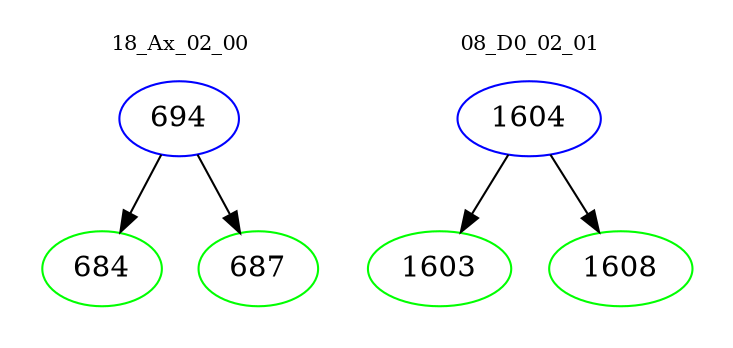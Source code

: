 digraph{
subgraph cluster_0 {
color = white
label = "18_Ax_02_00";
fontsize=10;
T0_694 [label="694", color="blue"]
T0_694 -> T0_684 [color="black"]
T0_684 [label="684", color="green"]
T0_694 -> T0_687 [color="black"]
T0_687 [label="687", color="green"]
}
subgraph cluster_1 {
color = white
label = "08_D0_02_01";
fontsize=10;
T1_1604 [label="1604", color="blue"]
T1_1604 -> T1_1603 [color="black"]
T1_1603 [label="1603", color="green"]
T1_1604 -> T1_1608 [color="black"]
T1_1608 [label="1608", color="green"]
}
}
